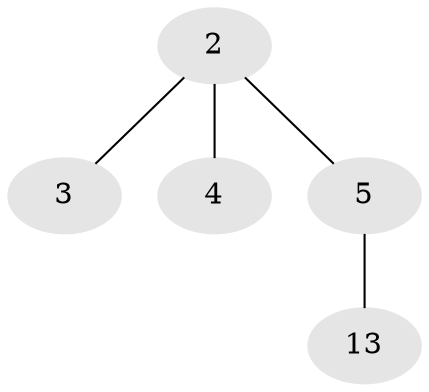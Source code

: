 // Generated by graph-tools (version 1.1) at 2025/46/02/15/25 05:46:28]
// undirected, 5 vertices, 4 edges
graph export_dot {
graph [start="1"]
  node [color=gray90,style=filled];
  2 [super="+1+7"];
  3 [super="+6+14"];
  4 [super="+8+9+11+16+18"];
  5 [super="+12+17"];
  13 [super="+15+19+20"];
  2 -- 3;
  2 -- 4;
  2 -- 5;
  5 -- 13;
}
